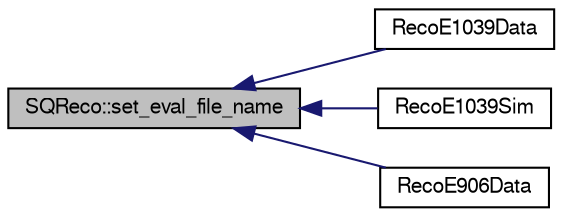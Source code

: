 digraph "SQReco::set_eval_file_name"
{
  bgcolor="transparent";
  edge [fontname="FreeSans",fontsize="10",labelfontname="FreeSans",labelfontsize="10"];
  node [fontname="FreeSans",fontsize="10",shape=record];
  rankdir="LR";
  Node1 [label="SQReco::set_eval_file_name",height=0.2,width=0.4,color="black", fillcolor="grey75", style="filled" fontcolor="black"];
  Node1 -> Node2 [dir="back",color="midnightblue",fontsize="10",style="solid",fontname="FreeSans"];
  Node2 [label="RecoE1039Data",height=0.2,width=0.4,color="black",URL="$db/dea/RecoE1039Data_8C.html#a619388c470b52b98a611cb6f18ba24c1"];
  Node1 -> Node3 [dir="back",color="midnightblue",fontsize="10",style="solid",fontname="FreeSans"];
  Node3 [label="RecoE1039Sim",height=0.2,width=0.4,color="black",URL="$d0/d9c/RecoE1039Sim_8C.html#a07edfd7b51752cb53ea50911050a8511"];
  Node1 -> Node4 [dir="back",color="midnightblue",fontsize="10",style="solid",fontname="FreeSans"];
  Node4 [label="RecoE906Data",height=0.2,width=0.4,color="black",URL="$df/d0c/RecoE906Data_8C.html#ad032525ca693000ba382d14d82bf9f2b"];
}
